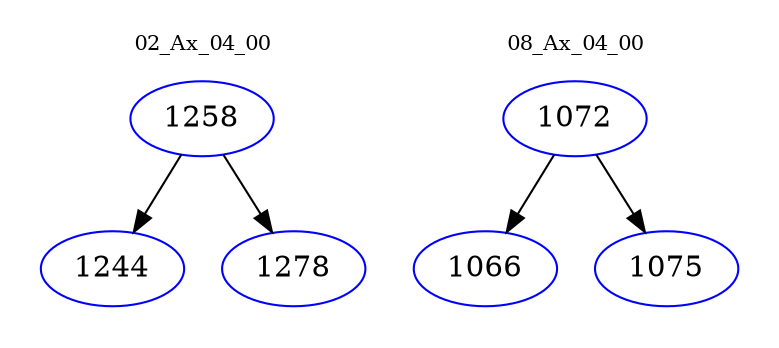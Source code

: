 digraph{
subgraph cluster_0 {
color = white
label = "02_Ax_04_00";
fontsize=10;
T0_1258 [label="1258", color="blue"]
T0_1258 -> T0_1244 [color="black"]
T0_1244 [label="1244", color="blue"]
T0_1258 -> T0_1278 [color="black"]
T0_1278 [label="1278", color="blue"]
}
subgraph cluster_1 {
color = white
label = "08_Ax_04_00";
fontsize=10;
T1_1072 [label="1072", color="blue"]
T1_1072 -> T1_1066 [color="black"]
T1_1066 [label="1066", color="blue"]
T1_1072 -> T1_1075 [color="black"]
T1_1075 [label="1075", color="blue"]
}
}
